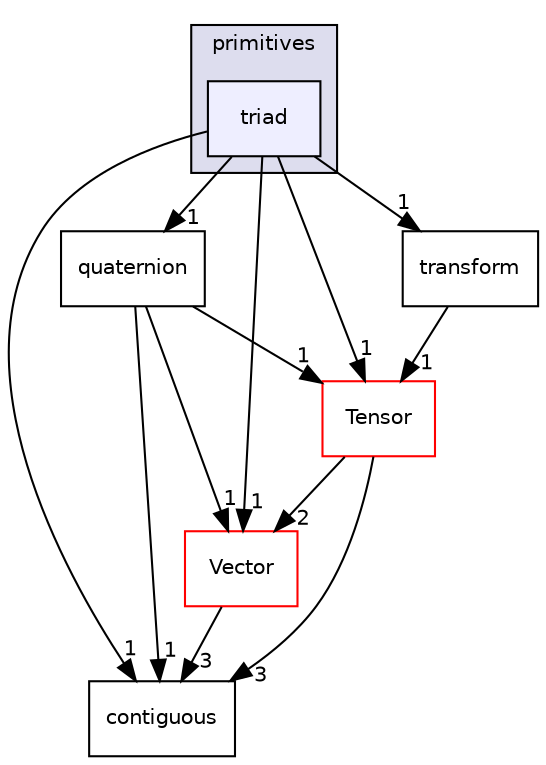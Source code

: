 digraph "src/OpenFOAM/primitives/triad" {
  bgcolor=transparent;
  compound=true
  node [ fontsize="10", fontname="Helvetica"];
  edge [ labelfontsize="10", labelfontname="Helvetica"];
  subgraph clusterdir_3e50f45338116b169052b428016851aa {
    graph [ bgcolor="#ddddee", pencolor="black", label="primitives" fontname="Helvetica", fontsize="10", URL="dir_3e50f45338116b169052b428016851aa.html"]
  dir_7aa2f3f4e81b54d7787de8b5589ce6c4 [shape=box, label="triad", style="filled", fillcolor="#eeeeff", pencolor="black", URL="dir_7aa2f3f4e81b54d7787de8b5589ce6c4.html"];
  }
  dir_15da0e2a135f43ffeb4645c968ce8ac7 [shape=box label="Tensor" color="red" URL="dir_15da0e2a135f43ffeb4645c968ce8ac7.html"];
  dir_7f2355fb07e96b002f5e0fef21d9e5dc [shape=box label="quaternion" URL="dir_7f2355fb07e96b002f5e0fef21d9e5dc.html"];
  dir_9cf74317c7eb616c4d20a1fef726f411 [shape=box label="transform" URL="dir_9cf74317c7eb616c4d20a1fef726f411.html"];
  dir_6ef5fbba1c02603637a533e2f686aa62 [shape=box label="Vector" color="red" URL="dir_6ef5fbba1c02603637a533e2f686aa62.html"];
  dir_1b29830830533868fb04f0e807b2ad78 [shape=box label="contiguous" URL="dir_1b29830830533868fb04f0e807b2ad78.html"];
  dir_15da0e2a135f43ffeb4645c968ce8ac7->dir_6ef5fbba1c02603637a533e2f686aa62 [headlabel="2", labeldistance=1.5 headhref="dir_002412_002422.html"];
  dir_15da0e2a135f43ffeb4645c968ce8ac7->dir_1b29830830533868fb04f0e807b2ad78 [headlabel="3", labeldistance=1.5 headhref="dir_002412_002329.html"];
  dir_7f2355fb07e96b002f5e0fef21d9e5dc->dir_15da0e2a135f43ffeb4645c968ce8ac7 [headlabel="1", labeldistance=1.5 headhref="dir_002369_002412.html"];
  dir_7f2355fb07e96b002f5e0fef21d9e5dc->dir_6ef5fbba1c02603637a533e2f686aa62 [headlabel="1", labeldistance=1.5 headhref="dir_002369_002422.html"];
  dir_7f2355fb07e96b002f5e0fef21d9e5dc->dir_1b29830830533868fb04f0e807b2ad78 [headlabel="1", labeldistance=1.5 headhref="dir_002369_002329.html"];
  dir_7aa2f3f4e81b54d7787de8b5589ce6c4->dir_15da0e2a135f43ffeb4645c968ce8ac7 [headlabel="1", labeldistance=1.5 headhref="dir_002420_002412.html"];
  dir_7aa2f3f4e81b54d7787de8b5589ce6c4->dir_7f2355fb07e96b002f5e0fef21d9e5dc [headlabel="1", labeldistance=1.5 headhref="dir_002420_002369.html"];
  dir_7aa2f3f4e81b54d7787de8b5589ce6c4->dir_9cf74317c7eb616c4d20a1fef726f411 [headlabel="1", labeldistance=1.5 headhref="dir_002420_002419.html"];
  dir_7aa2f3f4e81b54d7787de8b5589ce6c4->dir_6ef5fbba1c02603637a533e2f686aa62 [headlabel="1", labeldistance=1.5 headhref="dir_002420_002422.html"];
  dir_7aa2f3f4e81b54d7787de8b5589ce6c4->dir_1b29830830533868fb04f0e807b2ad78 [headlabel="1", labeldistance=1.5 headhref="dir_002420_002329.html"];
  dir_9cf74317c7eb616c4d20a1fef726f411->dir_15da0e2a135f43ffeb4645c968ce8ac7 [headlabel="1", labeldistance=1.5 headhref="dir_002419_002412.html"];
  dir_6ef5fbba1c02603637a533e2f686aa62->dir_1b29830830533868fb04f0e807b2ad78 [headlabel="3", labeldistance=1.5 headhref="dir_002422_002329.html"];
}
